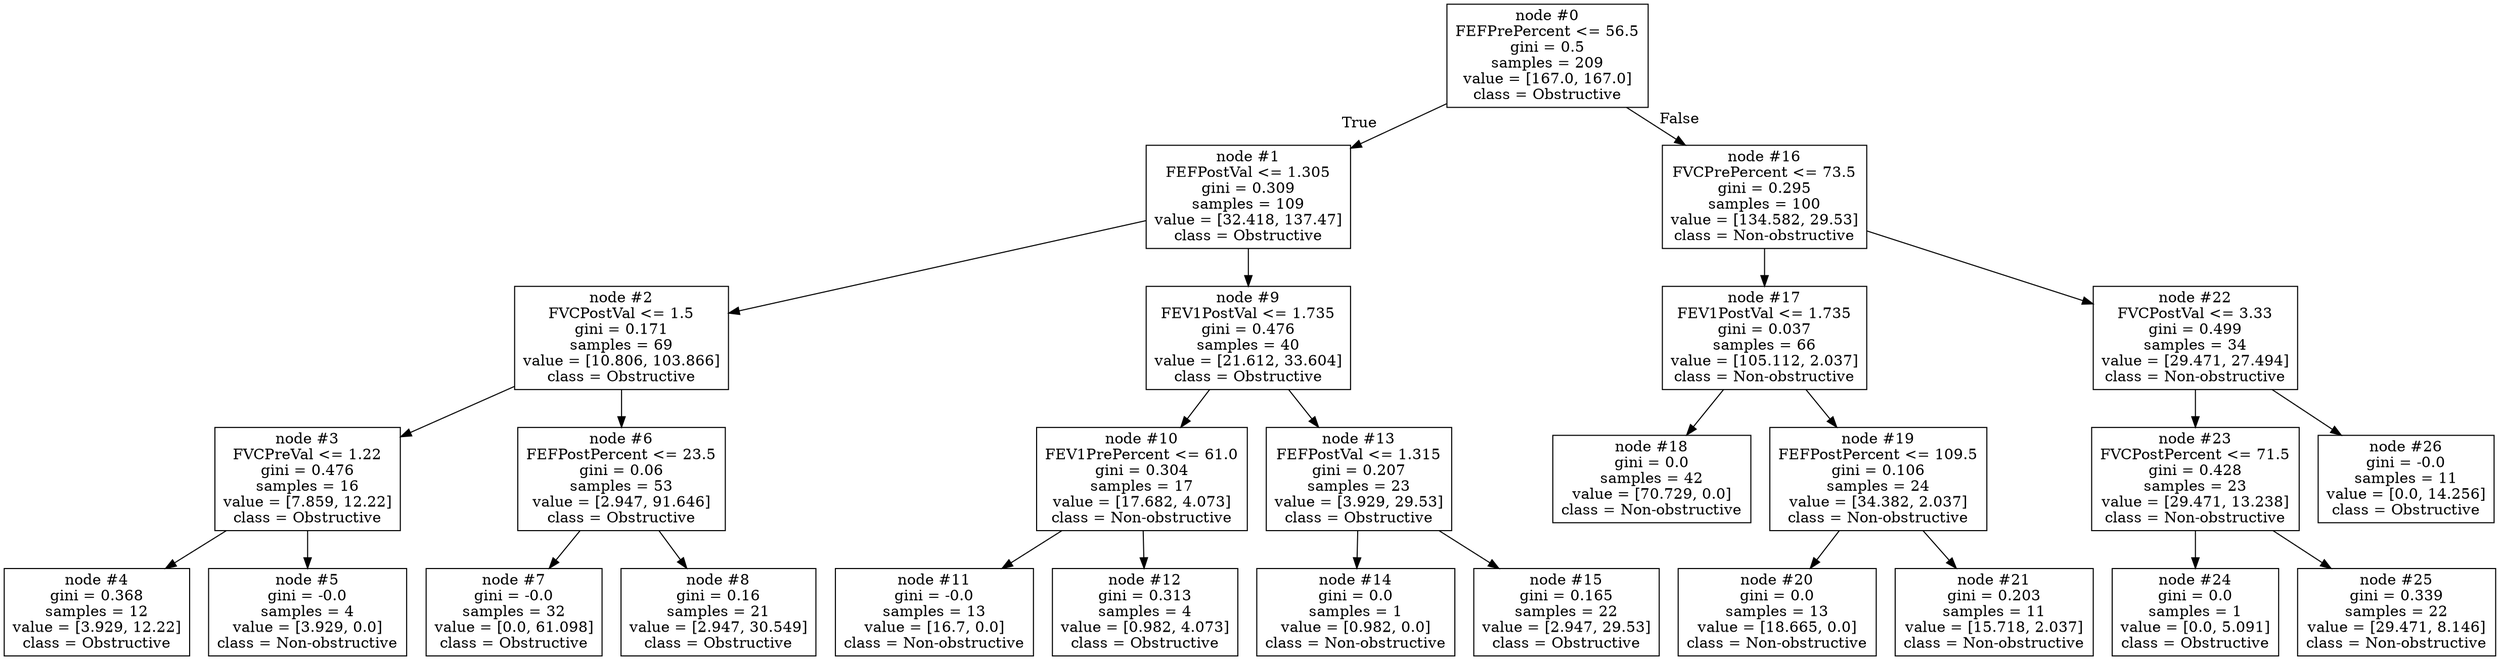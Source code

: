 digraph Tree {
node [shape=box] ;
0 [label="node #0\nFEFPrePercent <= 56.5\ngini = 0.5\nsamples = 209\nvalue = [167.0, 167.0]\nclass = Obstructive"] ;
1 [label="node #1\nFEFPostVal <= 1.305\ngini = 0.309\nsamples = 109\nvalue = [32.418, 137.47]\nclass = Obstructive"] ;
0 -> 1 [labeldistance=2.5, labelangle=45, headlabel="True"] ;
2 [label="node #2\nFVCPostVal <= 1.5\ngini = 0.171\nsamples = 69\nvalue = [10.806, 103.866]\nclass = Obstructive"] ;
1 -> 2 ;
3 [label="node #3\nFVCPreVal <= 1.22\ngini = 0.476\nsamples = 16\nvalue = [7.859, 12.22]\nclass = Obstructive"] ;
2 -> 3 ;
4 [label="node #4\ngini = 0.368\nsamples = 12\nvalue = [3.929, 12.22]\nclass = Obstructive"] ;
3 -> 4 ;
5 [label="node #5\ngini = -0.0\nsamples = 4\nvalue = [3.929, 0.0]\nclass = Non-obstructive"] ;
3 -> 5 ;
6 [label="node #6\nFEFPostPercent <= 23.5\ngini = 0.06\nsamples = 53\nvalue = [2.947, 91.646]\nclass = Obstructive"] ;
2 -> 6 ;
7 [label="node #7\ngini = -0.0\nsamples = 32\nvalue = [0.0, 61.098]\nclass = Obstructive"] ;
6 -> 7 ;
8 [label="node #8\ngini = 0.16\nsamples = 21\nvalue = [2.947, 30.549]\nclass = Obstructive"] ;
6 -> 8 ;
9 [label="node #9\nFEV1PostVal <= 1.735\ngini = 0.476\nsamples = 40\nvalue = [21.612, 33.604]\nclass = Obstructive"] ;
1 -> 9 ;
10 [label="node #10\nFEV1PrePercent <= 61.0\ngini = 0.304\nsamples = 17\nvalue = [17.682, 4.073]\nclass = Non-obstructive"] ;
9 -> 10 ;
11 [label="node #11\ngini = -0.0\nsamples = 13\nvalue = [16.7, 0.0]\nclass = Non-obstructive"] ;
10 -> 11 ;
12 [label="node #12\ngini = 0.313\nsamples = 4\nvalue = [0.982, 4.073]\nclass = Obstructive"] ;
10 -> 12 ;
13 [label="node #13\nFEFPostVal <= 1.315\ngini = 0.207\nsamples = 23\nvalue = [3.929, 29.53]\nclass = Obstructive"] ;
9 -> 13 ;
14 [label="node #14\ngini = 0.0\nsamples = 1\nvalue = [0.982, 0.0]\nclass = Non-obstructive"] ;
13 -> 14 ;
15 [label="node #15\ngini = 0.165\nsamples = 22\nvalue = [2.947, 29.53]\nclass = Obstructive"] ;
13 -> 15 ;
16 [label="node #16\nFVCPrePercent <= 73.5\ngini = 0.295\nsamples = 100\nvalue = [134.582, 29.53]\nclass = Non-obstructive"] ;
0 -> 16 [labeldistance=2.5, labelangle=-45, headlabel="False"] ;
17 [label="node #17\nFEV1PostVal <= 1.735\ngini = 0.037\nsamples = 66\nvalue = [105.112, 2.037]\nclass = Non-obstructive"] ;
16 -> 17 ;
18 [label="node #18\ngini = 0.0\nsamples = 42\nvalue = [70.729, 0.0]\nclass = Non-obstructive"] ;
17 -> 18 ;
19 [label="node #19\nFEFPostPercent <= 109.5\ngini = 0.106\nsamples = 24\nvalue = [34.382, 2.037]\nclass = Non-obstructive"] ;
17 -> 19 ;
20 [label="node #20\ngini = 0.0\nsamples = 13\nvalue = [18.665, 0.0]\nclass = Non-obstructive"] ;
19 -> 20 ;
21 [label="node #21\ngini = 0.203\nsamples = 11\nvalue = [15.718, 2.037]\nclass = Non-obstructive"] ;
19 -> 21 ;
22 [label="node #22\nFVCPostVal <= 3.33\ngini = 0.499\nsamples = 34\nvalue = [29.471, 27.494]\nclass = Non-obstructive"] ;
16 -> 22 ;
23 [label="node #23\nFVCPostPercent <= 71.5\ngini = 0.428\nsamples = 23\nvalue = [29.471, 13.238]\nclass = Non-obstructive"] ;
22 -> 23 ;
24 [label="node #24\ngini = 0.0\nsamples = 1\nvalue = [0.0, 5.091]\nclass = Obstructive"] ;
23 -> 24 ;
25 [label="node #25\ngini = 0.339\nsamples = 22\nvalue = [29.471, 8.146]\nclass = Non-obstructive"] ;
23 -> 25 ;
26 [label="node #26\ngini = -0.0\nsamples = 11\nvalue = [0.0, 14.256]\nclass = Obstructive"] ;
22 -> 26 ;
}